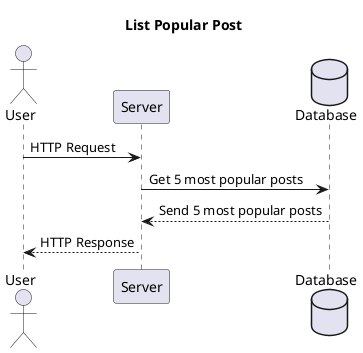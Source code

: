@startuml
'https://plantuml.com/sequence-diagram

title "List Popular Post"

actor User as user
participant Server as server
database Database as db

user -> server: HTTP Request
server -> db: Get 5 most popular posts
server <-- db: Send 5 most popular posts
user <-- server: HTTP Response

@enduml
